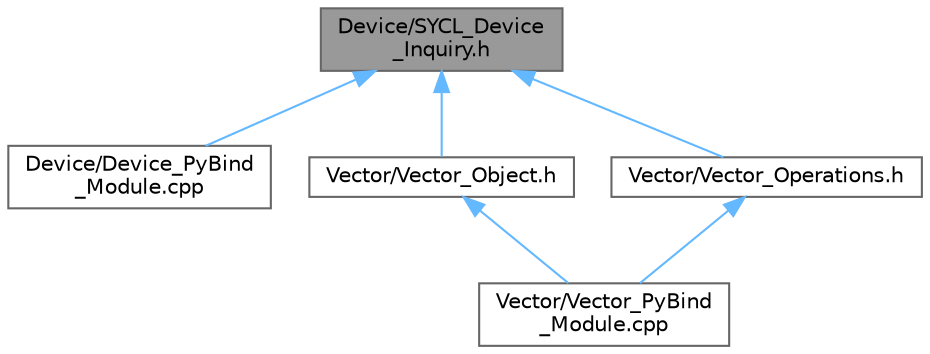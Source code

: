 digraph "Device/SYCL_Device_Inquiry.h"
{
 // INTERACTIVE_SVG=YES
 // LATEX_PDF_SIZE
  bgcolor="transparent";
  edge [fontname=Helvetica,fontsize=10,labelfontname=Helvetica,labelfontsize=10];
  node [fontname=Helvetica,fontsize=10,shape=box,height=0.2,width=0.4];
  Node1 [id="Node000001",label="Device/SYCL_Device\l_Inquiry.h",height=0.2,width=0.4,color="gray40", fillcolor="grey60", style="filled", fontcolor="black",tooltip="Collecting SYCL device availability and information."];
  Node1 -> Node2 [id="edge1_Node000001_Node000002",dir="back",color="steelblue1",style="solid",tooltip=" "];
  Node2 [id="Node000002",label="Device/Device_PyBind\l_Module.cpp",height=0.2,width=0.4,color="grey40", fillcolor="white", style="filled",URL="$_device___py_bind___module_8cpp.html",tooltip="Python module for device in PySYCL."];
  Node1 -> Node3 [id="edge2_Node000001_Node000003",dir="back",color="steelblue1",style="solid",tooltip=" "];
  Node3 [id="Node000003",label="Vector/Vector_Object.h",height=0.2,width=0.4,color="grey40", fillcolor="white", style="filled",URL="$_vector___object_8h.html",tooltip="Vector Object in PySYCL."];
  Node3 -> Node4 [id="edge3_Node000003_Node000004",dir="back",color="steelblue1",style="solid",tooltip=" "];
  Node4 [id="Node000004",label="Vector/Vector_PyBind\l_Module.cpp",height=0.2,width=0.4,color="grey40", fillcolor="white", style="filled",URL="$_vector___py_bind___module_8cpp.html",tooltip="Python module for vector in PySYCL."];
  Node1 -> Node5 [id="edge4_Node000001_Node000005",dir="back",color="steelblue1",style="solid",tooltip=" "];
  Node5 [id="Node000005",label="Vector/Vector_Operations.h",height=0.2,width=0.4,color="grey40", fillcolor="white", style="filled",URL="$_vector___operations_8h.html",tooltip="Vector operations in PySYCL. These operations receive two individual vectors and return a single vect..."];
  Node5 -> Node4 [id="edge5_Node000005_Node000004",dir="back",color="steelblue1",style="solid",tooltip=" "];
}
